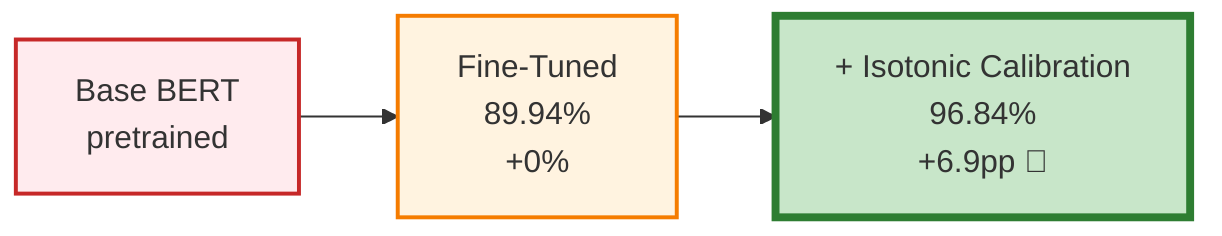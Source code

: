 graph LR
    A["Base BERT<br/>pretrained"] --> B["Fine-Tuned<br/>89.94%<br/>+0%"]
    B --> C["+ Isotonic Calibration<br/>96.84%<br/>+6.9pp 🎯"]
    
    style A fill:#ffebee,stroke:#c62828,stroke-width:2px
    style B fill:#fff3e0,stroke:#f57c00,stroke-width:2px
    style C fill:#c8e6c9,stroke:#2e7d32,stroke-width:4px